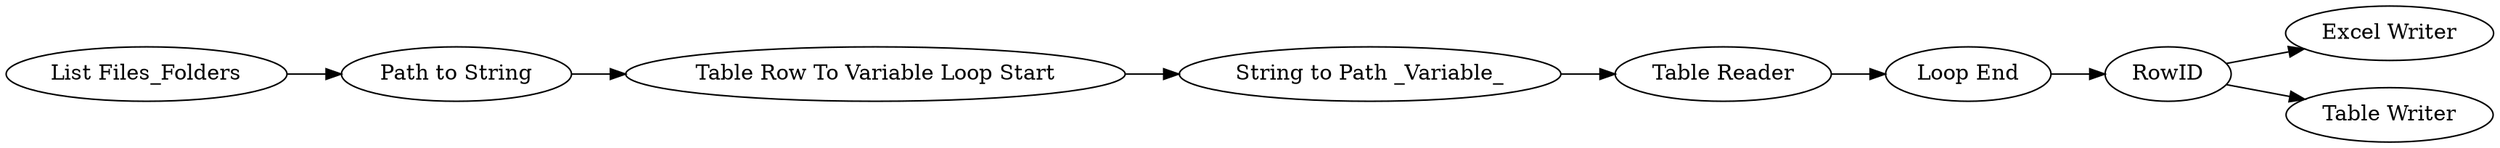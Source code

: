 digraph {
	434 [label=RowID]
	440 [label="List Files_Folders"]
	441 [label="Excel Writer"]
	443 [label="Path to String"]
	444 [label="Table Row To Variable Loop Start"]
	445 [label="Table Reader"]
	446 [label="String to Path _Variable_"]
	447 [label="Loop End"]
	448 [label="Table Writer"]
	434 -> 448
	434 -> 441
	440 -> 443
	443 -> 444
	444 -> 446
	445 -> 447
	446 -> 445
	447 -> 434
	rankdir=LR
}
